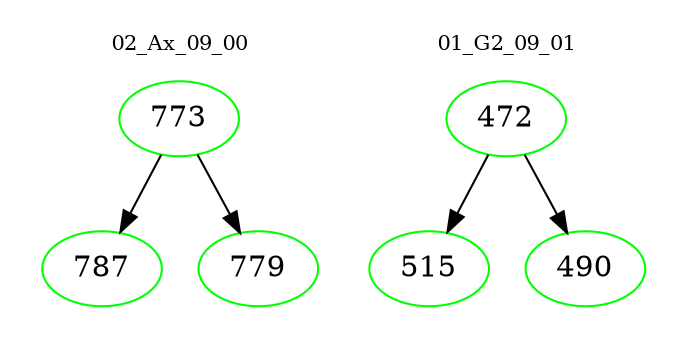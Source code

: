 digraph{
subgraph cluster_0 {
color = white
label = "02_Ax_09_00";
fontsize=10;
T0_773 [label="773", color="green"]
T0_773 -> T0_787 [color="black"]
T0_787 [label="787", color="green"]
T0_773 -> T0_779 [color="black"]
T0_779 [label="779", color="green"]
}
subgraph cluster_1 {
color = white
label = "01_G2_09_01";
fontsize=10;
T1_472 [label="472", color="green"]
T1_472 -> T1_515 [color="black"]
T1_515 [label="515", color="green"]
T1_472 -> T1_490 [color="black"]
T1_490 [label="490", color="green"]
}
}
